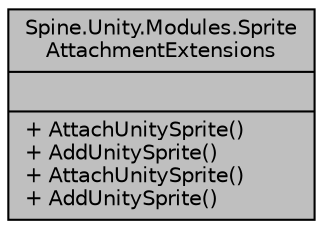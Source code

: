 digraph "Spine.Unity.Modules.SpriteAttachmentExtensions"
{
 // LATEX_PDF_SIZE
  edge [fontname="Helvetica",fontsize="10",labelfontname="Helvetica",labelfontsize="10"];
  node [fontname="Helvetica",fontsize="10",shape=record];
  Node1 [label="{Spine.Unity.Modules.Sprite\lAttachmentExtensions\n||+ AttachUnitySprite()\l+ AddUnitySprite()\l+ AttachUnitySprite()\l+ AddUnitySprite()\l}",height=0.2,width=0.4,color="black", fillcolor="grey75", style="filled", fontcolor="black",tooltip=" "];
}

